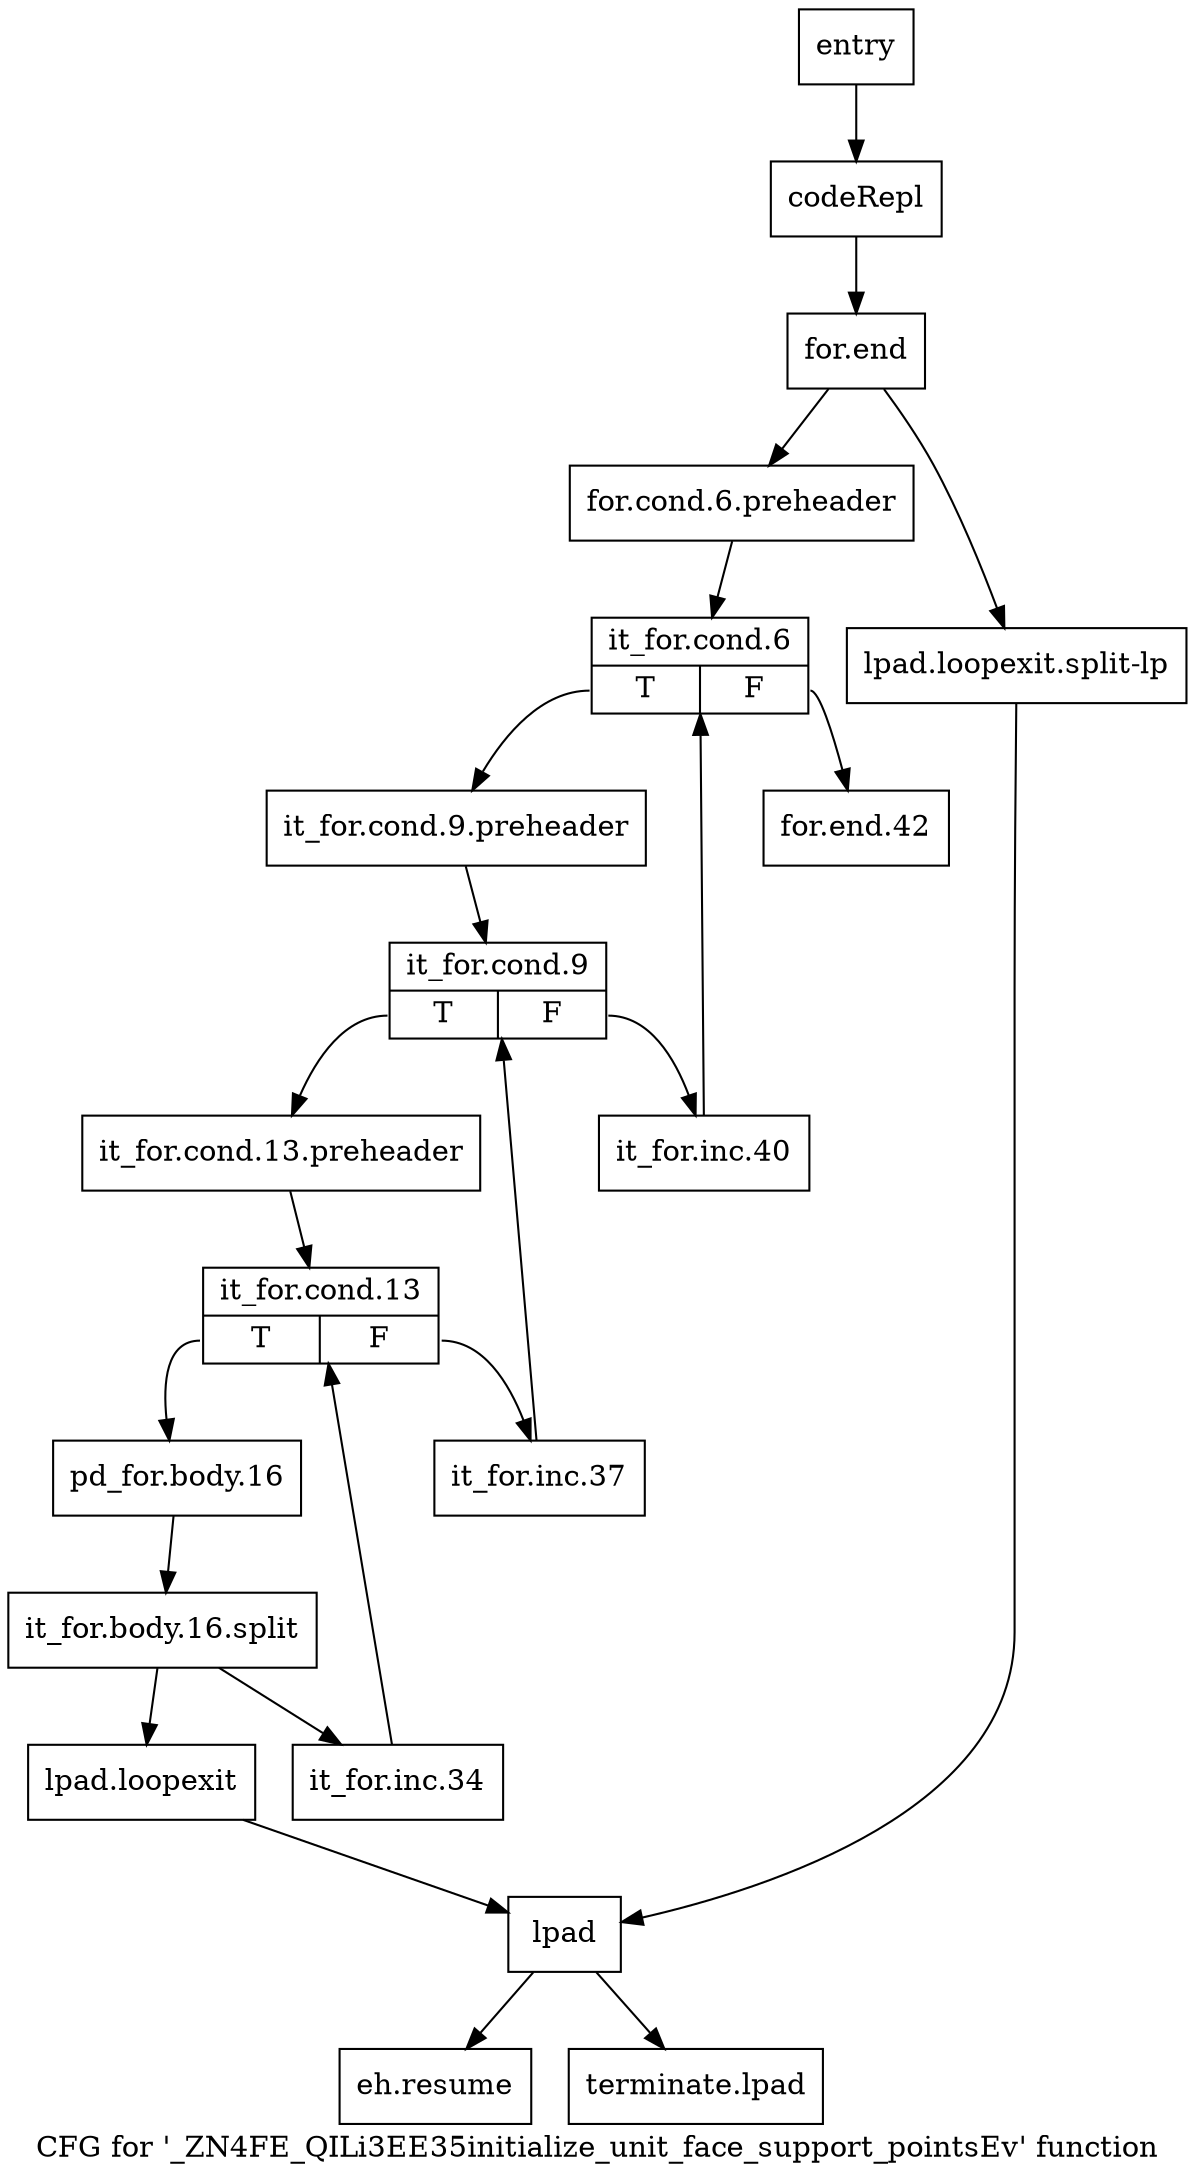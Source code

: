 digraph "CFG for '_ZN4FE_QILi3EE35initialize_unit_face_support_pointsEv' function" {
	label="CFG for '_ZN4FE_QILi3EE35initialize_unit_face_support_pointsEv' function";

	Node0x4faa860 [shape=record,label="{entry}"];
	Node0x4faa860 -> Node0x4faa8b0;
	Node0x4faa8b0 [shape=record,label="{codeRepl}"];
	Node0x4faa8b0 -> Node0x4faa900;
	Node0x4faa900 [shape=record,label="{for.end}"];
	Node0x4faa900 -> Node0x4faa950;
	Node0x4faa900 -> Node0x4faac20;
	Node0x4faa950 [shape=record,label="{for.cond.6.preheader}"];
	Node0x4faa950 -> Node0x4faa9a0;
	Node0x4faa9a0 [shape=record,label="{it_for.cond.6|{<s0>T|<s1>F}}"];
	Node0x4faa9a0:s0 -> Node0x4faa9f0;
	Node0x4faa9a0:s1 -> Node0x4faad60;
	Node0x4faa9f0 [shape=record,label="{it_for.cond.9.preheader}"];
	Node0x4faa9f0 -> Node0x4faaa40;
	Node0x4faaa40 [shape=record,label="{it_for.cond.9|{<s0>T|<s1>F}}"];
	Node0x4faaa40:s0 -> Node0x4faaa90;
	Node0x4faaa40:s1 -> Node0x4faad10;
	Node0x4faaa90 [shape=record,label="{it_for.cond.13.preheader}"];
	Node0x4faaa90 -> Node0x4faaae0;
	Node0x4faaae0 [shape=record,label="{it_for.cond.13|{<s0>T|<s1>F}}"];
	Node0x4faaae0:s0 -> Node0x4faab30;
	Node0x4faaae0:s1 -> Node0x4faacc0;
	Node0x4faab30 [shape=record,label="{pd_for.body.16}"];
	Node0x4faab30 -> Node0xa4dca80;
	Node0xa4dca80 [shape=record,label="{it_for.body.16.split}"];
	Node0xa4dca80 -> Node0x4faab80;
	Node0xa4dca80 -> Node0x4faabd0;
	Node0x4faab80 [shape=record,label="{it_for.inc.34}"];
	Node0x4faab80 -> Node0x4faaae0;
	Node0x4faabd0 [shape=record,label="{lpad.loopexit}"];
	Node0x4faabd0 -> Node0x4faac70;
	Node0x4faac20 [shape=record,label="{lpad.loopexit.split-lp}"];
	Node0x4faac20 -> Node0x4faac70;
	Node0x4faac70 [shape=record,label="{lpad}"];
	Node0x4faac70 -> Node0x4faadb0;
	Node0x4faac70 -> Node0x4faae00;
	Node0x4faacc0 [shape=record,label="{it_for.inc.37}"];
	Node0x4faacc0 -> Node0x4faaa40;
	Node0x4faad10 [shape=record,label="{it_for.inc.40}"];
	Node0x4faad10 -> Node0x4faa9a0;
	Node0x4faad60 [shape=record,label="{for.end.42}"];
	Node0x4faadb0 [shape=record,label="{eh.resume}"];
	Node0x4faae00 [shape=record,label="{terminate.lpad}"];
}
